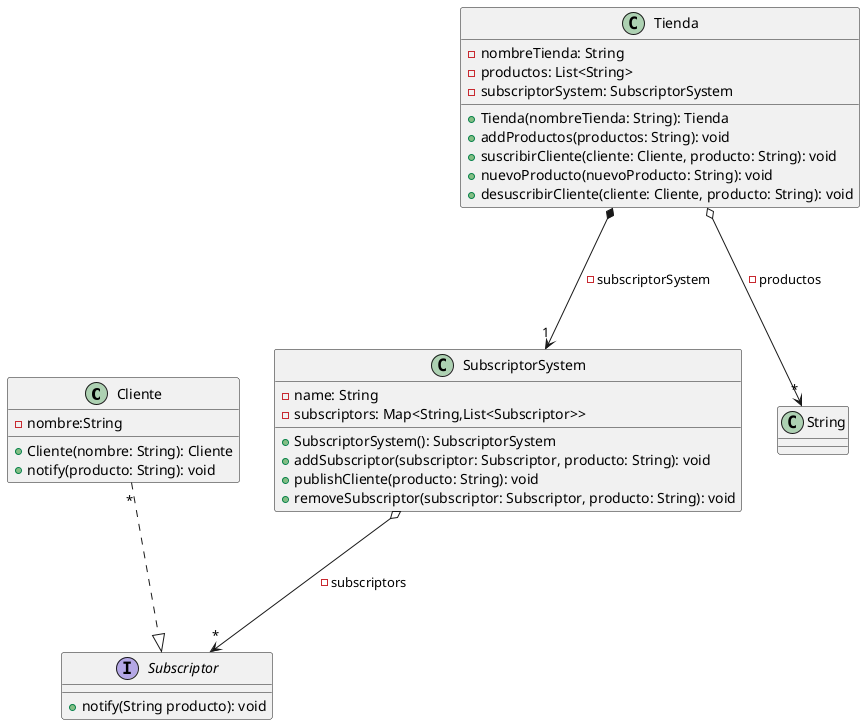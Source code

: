 @startuml

class Cliente {
    -nombre:String

    +Cliente(nombre: String): Cliente
    +notify(producto: String): void
}

interface Subscriptor {

    + notify(String producto): void
}

class Tienda {
    - nombreTienda: String
    - productos: List<String>
    - subscriptorSystem: SubscriptorSystem

    + Tienda(nombreTienda: String): Tienda
    + addProductos(productos: String): void
    + suscribirCliente(cliente: Cliente, producto: String): void
    + nuevoProducto(nuevoProducto: String): void
    + desuscribirCliente(cliente: Cliente, producto: String): void
}

class SubscriptorSystem {
    - name: String
    - subscriptors: Map<String,List<Subscriptor>>

    + SubscriptorSystem(): SubscriptorSystem
    + addSubscriptor(subscriptor: Subscriptor, producto: String): void
    + publishCliente(producto: String): void
    + removeSubscriptor(subscriptor: Subscriptor, producto: String): void
}


Cliente "*"...|> Subscriptor
Tienda *---> "1" SubscriptorSystem: -subscriptorSystem
Tienda o---> "*" String: -productos
SubscriptorSystem o---> "*" Subscriptor: -subscriptors


@enduml